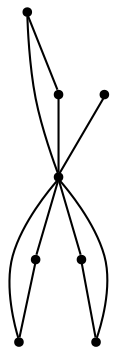 graph {
  node [shape=point,comment="{\"directed\":false,\"doi\":\"10.1007/978-3-642-11805-0_10\",\"figure\":\"12 (6)\"}"]

  v0 [pos="978.0398035980934,2043.659558174827"]
  v1 [pos="887.9728332164675,2043.6595263741233"]
  v2 [pos="887.9728332164675,2133.692279087413"]
  v3 [pos="797.9058310220407,2043.659558174827"]
  v4 [pos="842.9393321192541,2043.6595263741233"]
  v5 [pos="933.006334313681,2043.6595581748265"]
  v6 [pos="887.9728332164675,1998.6431818181818"]
  v7 [pos="887.9728332164675,2088.675902730768"]

  v0 -- v1 [id="-1",pos="978.0398035980934,2043.659558174827 970.5050371391828,2061.8328334461557 952.7418507420739,2073.670454545454 933.0480090828828,2073.670454545454 913.3542310492936,2073.670454545454 895.5909810265829,2061.8328334461557 887.9728332164675,2043.6595263741233"]
  v1 -- v7 [id="-2",pos="887.9728332164675,2043.6595263741233 887.9728332164675,2088.675902730768 887.9728332164675,2088.675902730768 887.9728332164675,2088.675902730768"]
  v6 -- v1 [id="-3",pos="887.9728332164675,1998.6431818181818 887.9728332164675,2043.6595263741233 887.9728332164675,2043.6595263741233 887.9728332164675,2043.6595263741233"]
  v0 -- v5 [id="-4",pos="978.0398035980934,2043.659558174827 933.006334313681,2043.6595581748265 933.006334313681,2043.6595581748265 933.006334313681,2043.6595581748265"]
  v5 -- v1 [id="-5",pos="933.006334313681,2043.6595581748265 887.9728332164675,2043.6595263741233 887.9728332164675,2043.6595263741233 887.9728332164675,2043.6595263741233"]
  v1 -- v4 [id="-6",pos="887.9728332164675,2043.6595263741233 842.9393321192541,2043.6595263741233 842.9393321192541,2043.6595263741233 842.9393321192541,2043.6595263741233"]
  v4 -- v3 [id="-7",pos="842.9393321192541,2043.6595263741233 797.9058310220407,2043.659558174827 797.9058310220407,2043.659558174827 797.9058310220407,2043.659558174827"]
  v3 -- v1 [id="-8",pos="797.9058310220407,2043.659558174827 805.5240424577579,2025.4862829034978 823.2872288548668,2013.648661804199 842.981006888456,2013.648661804199 862.6748485476471,2013.648661804199 880.438034944756,2025.4862829034978 887.9728332164675,2043.6595263741233"]
  v1 -- v2 [id="-9",pos="887.9728332164675,2043.6595263741233 869.8343193941338,2051.233150135387 857.9921951293945,2068.989645385742 857.9921951293945,2088.6759345314717 857.9921951293945,2108.3622236772017 869.8343193941338,2126.1187189275565 887.9728332164675,2133.692279087413"]
  v7 -- v2 [id="-10",pos="887.9728332164675,2088.675902730768 887.9728332164675,2133.692279087413 887.9728332164675,2133.692279087413 887.9728332164675,2133.692279087413"]
}